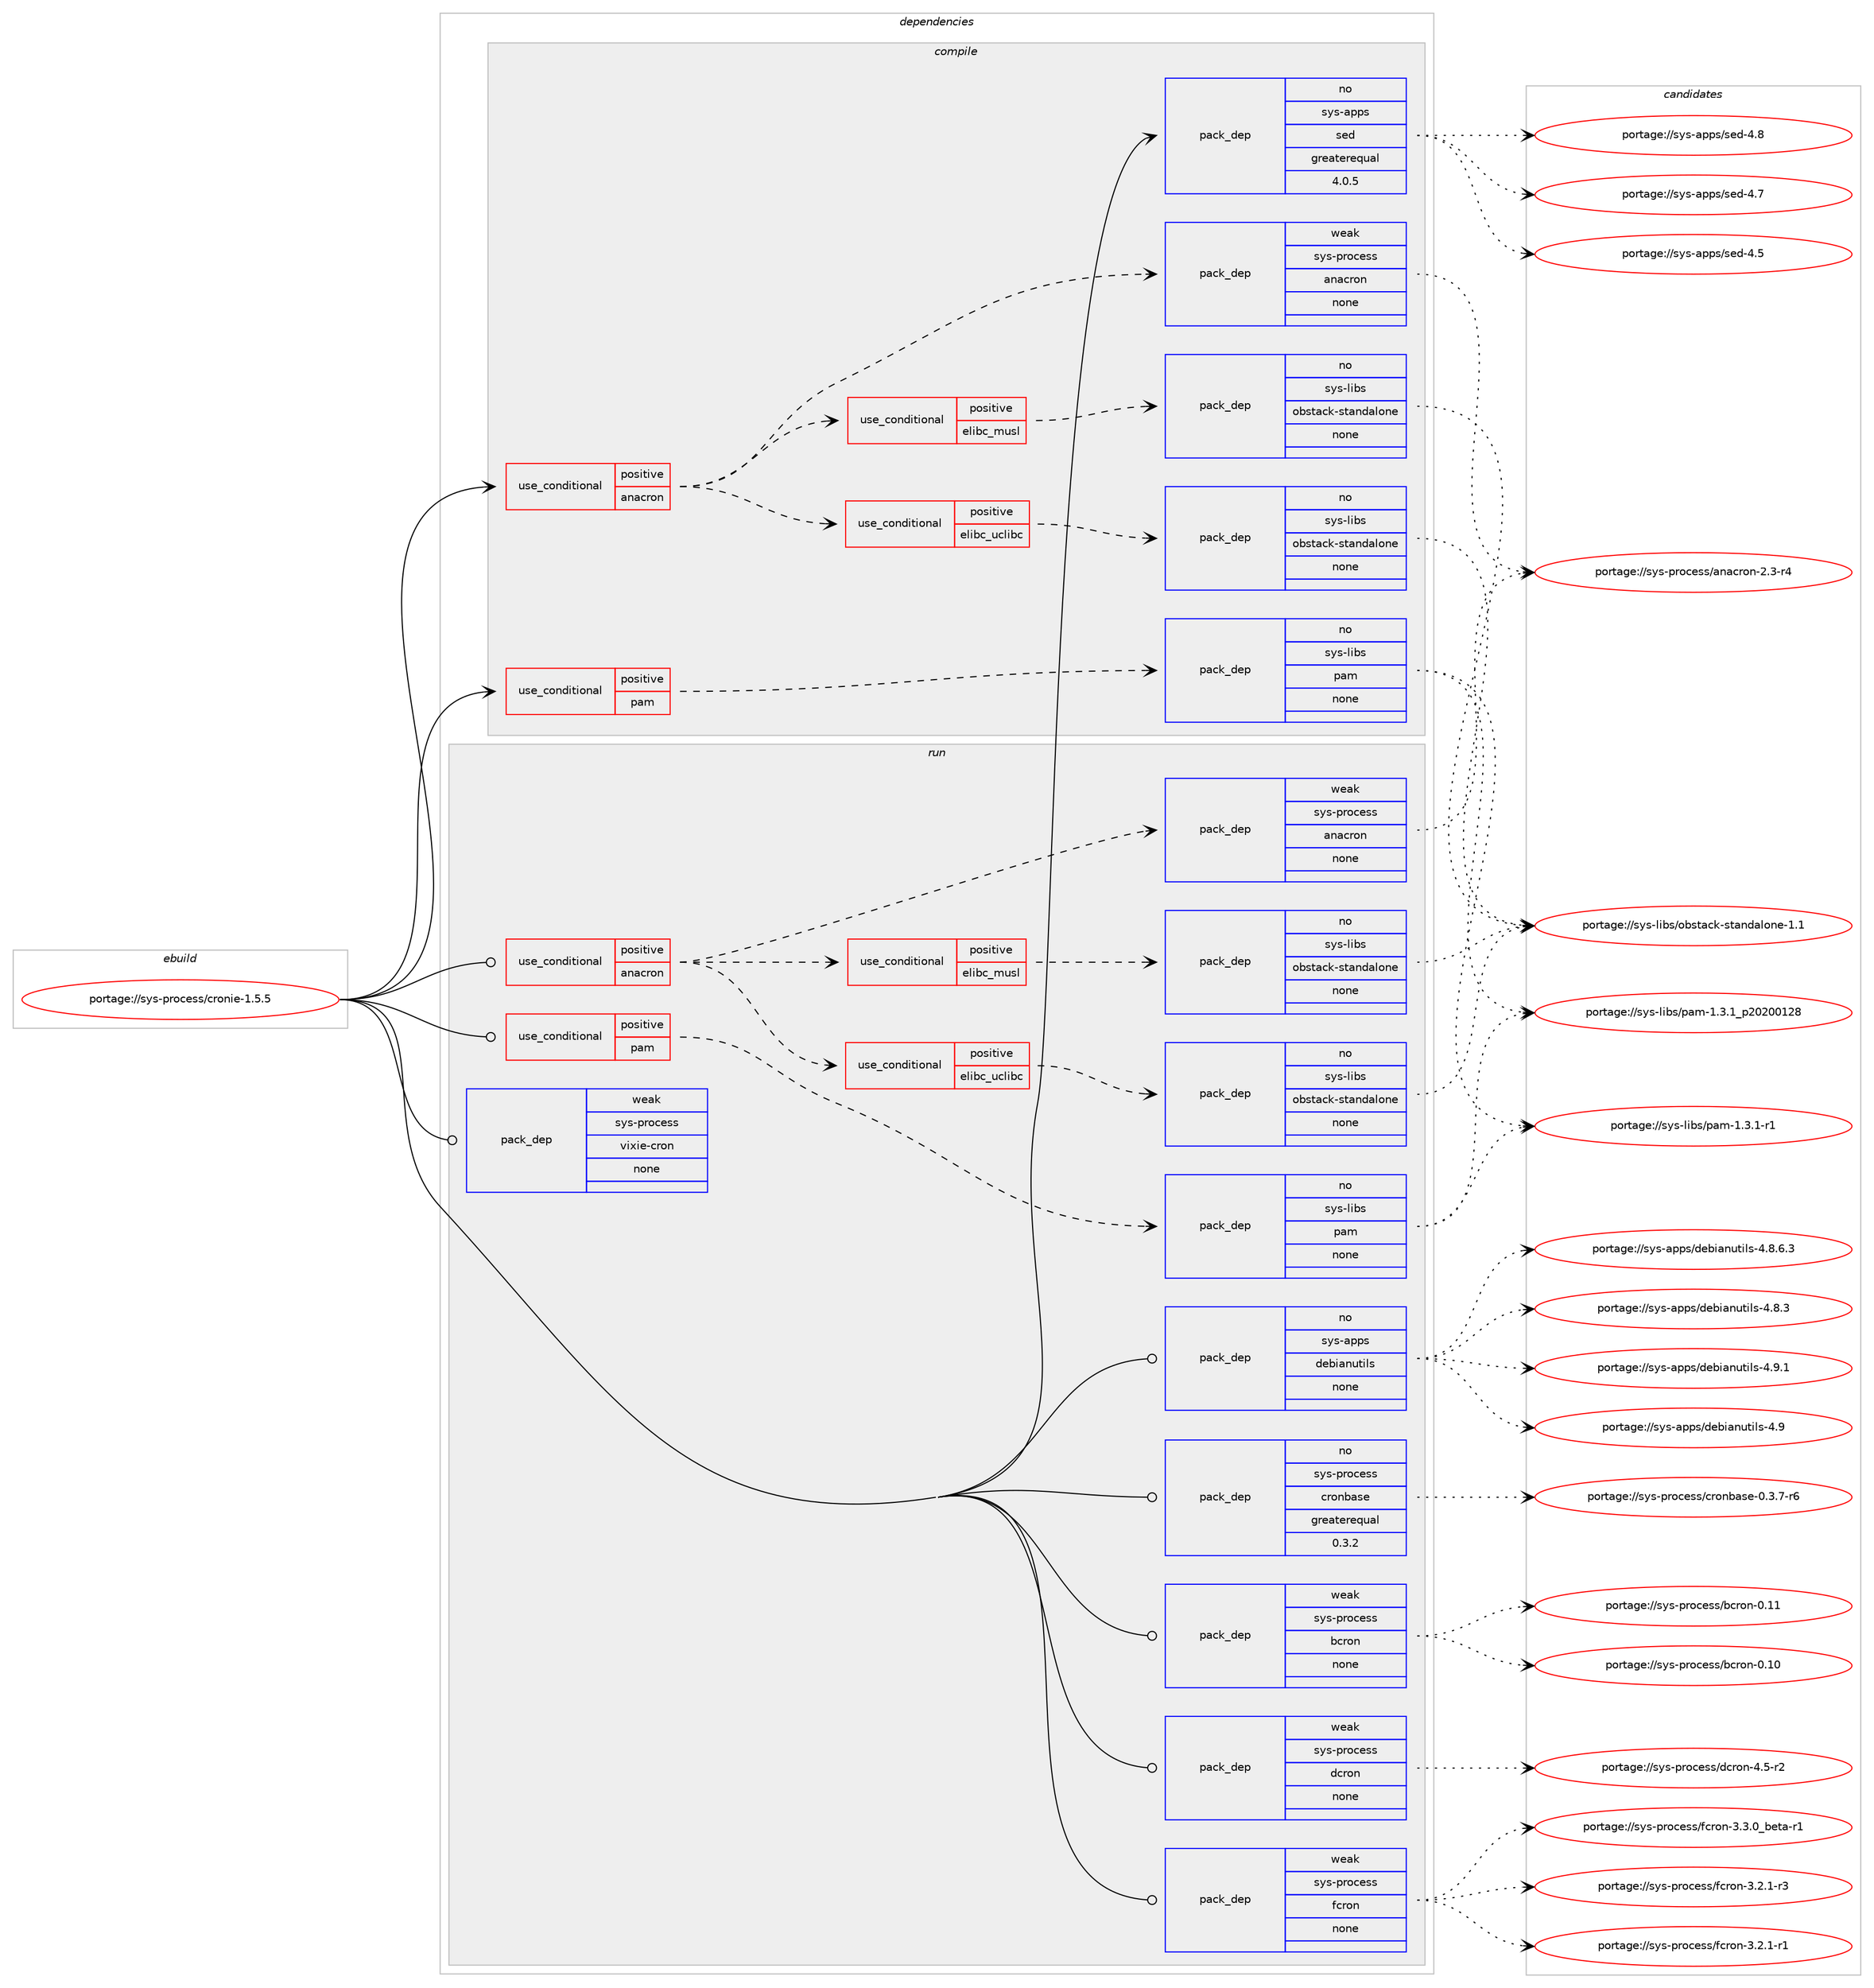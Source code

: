 digraph prolog {

# *************
# Graph options
# *************

newrank=true;
concentrate=true;
compound=true;
graph [rankdir=LR,fontname=Helvetica,fontsize=10,ranksep=1.5];#, ranksep=2.5, nodesep=0.2];
edge  [arrowhead=vee];
node  [fontname=Helvetica,fontsize=10];

# **********
# The ebuild
# **********

subgraph cluster_leftcol {
color=gray;
rank=same;
label=<<i>ebuild</i>>;
id [label="portage://sys-process/cronie-1.5.5", color=red, width=4, href="../sys-process/cronie-1.5.5.svg"];
}

# ****************
# The dependencies
# ****************

subgraph cluster_midcol {
color=gray;
label=<<i>dependencies</i>>;
subgraph cluster_compile {
fillcolor="#eeeeee";
style=filled;
label=<<i>compile</i>>;
subgraph cond6855 {
dependency38125 [label=<<TABLE BORDER="0" CELLBORDER="1" CELLSPACING="0" CELLPADDING="4"><TR><TD ROWSPAN="3" CELLPADDING="10">use_conditional</TD></TR><TR><TD>positive</TD></TR><TR><TD>anacron</TD></TR></TABLE>>, shape=none, color=red];
subgraph pack30383 {
dependency38126 [label=<<TABLE BORDER="0" CELLBORDER="1" CELLSPACING="0" CELLPADDING="4" WIDTH="220"><TR><TD ROWSPAN="6" CELLPADDING="30">pack_dep</TD></TR><TR><TD WIDTH="110">weak</TD></TR><TR><TD>sys-process</TD></TR><TR><TD>anacron</TD></TR><TR><TD>none</TD></TR><TR><TD></TD></TR></TABLE>>, shape=none, color=blue];
}
dependency38125:e -> dependency38126:w [weight=20,style="dashed",arrowhead="vee"];
subgraph cond6856 {
dependency38127 [label=<<TABLE BORDER="0" CELLBORDER="1" CELLSPACING="0" CELLPADDING="4"><TR><TD ROWSPAN="3" CELLPADDING="10">use_conditional</TD></TR><TR><TD>positive</TD></TR><TR><TD>elibc_musl</TD></TR></TABLE>>, shape=none, color=red];
subgraph pack30384 {
dependency38128 [label=<<TABLE BORDER="0" CELLBORDER="1" CELLSPACING="0" CELLPADDING="4" WIDTH="220"><TR><TD ROWSPAN="6" CELLPADDING="30">pack_dep</TD></TR><TR><TD WIDTH="110">no</TD></TR><TR><TD>sys-libs</TD></TR><TR><TD>obstack-standalone</TD></TR><TR><TD>none</TD></TR><TR><TD></TD></TR></TABLE>>, shape=none, color=blue];
}
dependency38127:e -> dependency38128:w [weight=20,style="dashed",arrowhead="vee"];
}
dependency38125:e -> dependency38127:w [weight=20,style="dashed",arrowhead="vee"];
subgraph cond6857 {
dependency38129 [label=<<TABLE BORDER="0" CELLBORDER="1" CELLSPACING="0" CELLPADDING="4"><TR><TD ROWSPAN="3" CELLPADDING="10">use_conditional</TD></TR><TR><TD>positive</TD></TR><TR><TD>elibc_uclibc</TD></TR></TABLE>>, shape=none, color=red];
subgraph pack30385 {
dependency38130 [label=<<TABLE BORDER="0" CELLBORDER="1" CELLSPACING="0" CELLPADDING="4" WIDTH="220"><TR><TD ROWSPAN="6" CELLPADDING="30">pack_dep</TD></TR><TR><TD WIDTH="110">no</TD></TR><TR><TD>sys-libs</TD></TR><TR><TD>obstack-standalone</TD></TR><TR><TD>none</TD></TR><TR><TD></TD></TR></TABLE>>, shape=none, color=blue];
}
dependency38129:e -> dependency38130:w [weight=20,style="dashed",arrowhead="vee"];
}
dependency38125:e -> dependency38129:w [weight=20,style="dashed",arrowhead="vee"];
}
id:e -> dependency38125:w [weight=20,style="solid",arrowhead="vee"];
subgraph cond6858 {
dependency38131 [label=<<TABLE BORDER="0" CELLBORDER="1" CELLSPACING="0" CELLPADDING="4"><TR><TD ROWSPAN="3" CELLPADDING="10">use_conditional</TD></TR><TR><TD>positive</TD></TR><TR><TD>pam</TD></TR></TABLE>>, shape=none, color=red];
subgraph pack30386 {
dependency38132 [label=<<TABLE BORDER="0" CELLBORDER="1" CELLSPACING="0" CELLPADDING="4" WIDTH="220"><TR><TD ROWSPAN="6" CELLPADDING="30">pack_dep</TD></TR><TR><TD WIDTH="110">no</TD></TR><TR><TD>sys-libs</TD></TR><TR><TD>pam</TD></TR><TR><TD>none</TD></TR><TR><TD></TD></TR></TABLE>>, shape=none, color=blue];
}
dependency38131:e -> dependency38132:w [weight=20,style="dashed",arrowhead="vee"];
}
id:e -> dependency38131:w [weight=20,style="solid",arrowhead="vee"];
subgraph pack30387 {
dependency38133 [label=<<TABLE BORDER="0" CELLBORDER="1" CELLSPACING="0" CELLPADDING="4" WIDTH="220"><TR><TD ROWSPAN="6" CELLPADDING="30">pack_dep</TD></TR><TR><TD WIDTH="110">no</TD></TR><TR><TD>sys-apps</TD></TR><TR><TD>sed</TD></TR><TR><TD>greaterequal</TD></TR><TR><TD>4.0.5</TD></TR></TABLE>>, shape=none, color=blue];
}
id:e -> dependency38133:w [weight=20,style="solid",arrowhead="vee"];
}
subgraph cluster_compileandrun {
fillcolor="#eeeeee";
style=filled;
label=<<i>compile and run</i>>;
}
subgraph cluster_run {
fillcolor="#eeeeee";
style=filled;
label=<<i>run</i>>;
subgraph cond6859 {
dependency38134 [label=<<TABLE BORDER="0" CELLBORDER="1" CELLSPACING="0" CELLPADDING="4"><TR><TD ROWSPAN="3" CELLPADDING="10">use_conditional</TD></TR><TR><TD>positive</TD></TR><TR><TD>anacron</TD></TR></TABLE>>, shape=none, color=red];
subgraph pack30388 {
dependency38135 [label=<<TABLE BORDER="0" CELLBORDER="1" CELLSPACING="0" CELLPADDING="4" WIDTH="220"><TR><TD ROWSPAN="6" CELLPADDING="30">pack_dep</TD></TR><TR><TD WIDTH="110">weak</TD></TR><TR><TD>sys-process</TD></TR><TR><TD>anacron</TD></TR><TR><TD>none</TD></TR><TR><TD></TD></TR></TABLE>>, shape=none, color=blue];
}
dependency38134:e -> dependency38135:w [weight=20,style="dashed",arrowhead="vee"];
subgraph cond6860 {
dependency38136 [label=<<TABLE BORDER="0" CELLBORDER="1" CELLSPACING="0" CELLPADDING="4"><TR><TD ROWSPAN="3" CELLPADDING="10">use_conditional</TD></TR><TR><TD>positive</TD></TR><TR><TD>elibc_musl</TD></TR></TABLE>>, shape=none, color=red];
subgraph pack30389 {
dependency38137 [label=<<TABLE BORDER="0" CELLBORDER="1" CELLSPACING="0" CELLPADDING="4" WIDTH="220"><TR><TD ROWSPAN="6" CELLPADDING="30">pack_dep</TD></TR><TR><TD WIDTH="110">no</TD></TR><TR><TD>sys-libs</TD></TR><TR><TD>obstack-standalone</TD></TR><TR><TD>none</TD></TR><TR><TD></TD></TR></TABLE>>, shape=none, color=blue];
}
dependency38136:e -> dependency38137:w [weight=20,style="dashed",arrowhead="vee"];
}
dependency38134:e -> dependency38136:w [weight=20,style="dashed",arrowhead="vee"];
subgraph cond6861 {
dependency38138 [label=<<TABLE BORDER="0" CELLBORDER="1" CELLSPACING="0" CELLPADDING="4"><TR><TD ROWSPAN="3" CELLPADDING="10">use_conditional</TD></TR><TR><TD>positive</TD></TR><TR><TD>elibc_uclibc</TD></TR></TABLE>>, shape=none, color=red];
subgraph pack30390 {
dependency38139 [label=<<TABLE BORDER="0" CELLBORDER="1" CELLSPACING="0" CELLPADDING="4" WIDTH="220"><TR><TD ROWSPAN="6" CELLPADDING="30">pack_dep</TD></TR><TR><TD WIDTH="110">no</TD></TR><TR><TD>sys-libs</TD></TR><TR><TD>obstack-standalone</TD></TR><TR><TD>none</TD></TR><TR><TD></TD></TR></TABLE>>, shape=none, color=blue];
}
dependency38138:e -> dependency38139:w [weight=20,style="dashed",arrowhead="vee"];
}
dependency38134:e -> dependency38138:w [weight=20,style="dashed",arrowhead="vee"];
}
id:e -> dependency38134:w [weight=20,style="solid",arrowhead="odot"];
subgraph cond6862 {
dependency38140 [label=<<TABLE BORDER="0" CELLBORDER="1" CELLSPACING="0" CELLPADDING="4"><TR><TD ROWSPAN="3" CELLPADDING="10">use_conditional</TD></TR><TR><TD>positive</TD></TR><TR><TD>pam</TD></TR></TABLE>>, shape=none, color=red];
subgraph pack30391 {
dependency38141 [label=<<TABLE BORDER="0" CELLBORDER="1" CELLSPACING="0" CELLPADDING="4" WIDTH="220"><TR><TD ROWSPAN="6" CELLPADDING="30">pack_dep</TD></TR><TR><TD WIDTH="110">no</TD></TR><TR><TD>sys-libs</TD></TR><TR><TD>pam</TD></TR><TR><TD>none</TD></TR><TR><TD></TD></TR></TABLE>>, shape=none, color=blue];
}
dependency38140:e -> dependency38141:w [weight=20,style="dashed",arrowhead="vee"];
}
id:e -> dependency38140:w [weight=20,style="solid",arrowhead="odot"];
subgraph pack30392 {
dependency38142 [label=<<TABLE BORDER="0" CELLBORDER="1" CELLSPACING="0" CELLPADDING="4" WIDTH="220"><TR><TD ROWSPAN="6" CELLPADDING="30">pack_dep</TD></TR><TR><TD WIDTH="110">no</TD></TR><TR><TD>sys-apps</TD></TR><TR><TD>debianutils</TD></TR><TR><TD>none</TD></TR><TR><TD></TD></TR></TABLE>>, shape=none, color=blue];
}
id:e -> dependency38142:w [weight=20,style="solid",arrowhead="odot"];
subgraph pack30393 {
dependency38143 [label=<<TABLE BORDER="0" CELLBORDER="1" CELLSPACING="0" CELLPADDING="4" WIDTH="220"><TR><TD ROWSPAN="6" CELLPADDING="30">pack_dep</TD></TR><TR><TD WIDTH="110">no</TD></TR><TR><TD>sys-process</TD></TR><TR><TD>cronbase</TD></TR><TR><TD>greaterequal</TD></TR><TR><TD>0.3.2</TD></TR></TABLE>>, shape=none, color=blue];
}
id:e -> dependency38143:w [weight=20,style="solid",arrowhead="odot"];
subgraph pack30394 {
dependency38144 [label=<<TABLE BORDER="0" CELLBORDER="1" CELLSPACING="0" CELLPADDING="4" WIDTH="220"><TR><TD ROWSPAN="6" CELLPADDING="30">pack_dep</TD></TR><TR><TD WIDTH="110">weak</TD></TR><TR><TD>sys-process</TD></TR><TR><TD>bcron</TD></TR><TR><TD>none</TD></TR><TR><TD></TD></TR></TABLE>>, shape=none, color=blue];
}
id:e -> dependency38144:w [weight=20,style="solid",arrowhead="odot"];
subgraph pack30395 {
dependency38145 [label=<<TABLE BORDER="0" CELLBORDER="1" CELLSPACING="0" CELLPADDING="4" WIDTH="220"><TR><TD ROWSPAN="6" CELLPADDING="30">pack_dep</TD></TR><TR><TD WIDTH="110">weak</TD></TR><TR><TD>sys-process</TD></TR><TR><TD>dcron</TD></TR><TR><TD>none</TD></TR><TR><TD></TD></TR></TABLE>>, shape=none, color=blue];
}
id:e -> dependency38145:w [weight=20,style="solid",arrowhead="odot"];
subgraph pack30396 {
dependency38146 [label=<<TABLE BORDER="0" CELLBORDER="1" CELLSPACING="0" CELLPADDING="4" WIDTH="220"><TR><TD ROWSPAN="6" CELLPADDING="30">pack_dep</TD></TR><TR><TD WIDTH="110">weak</TD></TR><TR><TD>sys-process</TD></TR><TR><TD>fcron</TD></TR><TR><TD>none</TD></TR><TR><TD></TD></TR></TABLE>>, shape=none, color=blue];
}
id:e -> dependency38146:w [weight=20,style="solid",arrowhead="odot"];
subgraph pack30397 {
dependency38147 [label=<<TABLE BORDER="0" CELLBORDER="1" CELLSPACING="0" CELLPADDING="4" WIDTH="220"><TR><TD ROWSPAN="6" CELLPADDING="30">pack_dep</TD></TR><TR><TD WIDTH="110">weak</TD></TR><TR><TD>sys-process</TD></TR><TR><TD>vixie-cron</TD></TR><TR><TD>none</TD></TR><TR><TD></TD></TR></TABLE>>, shape=none, color=blue];
}
id:e -> dependency38147:w [weight=20,style="solid",arrowhead="odot"];
}
}

# **************
# The candidates
# **************

subgraph cluster_choices {
rank=same;
color=gray;
label=<<i>candidates</i>>;

subgraph choice30383 {
color=black;
nodesep=1;
choice115121115451121141119910111511547971109799114111110455046514511452 [label="portage://sys-process/anacron-2.3-r4", color=red, width=4,href="../sys-process/anacron-2.3-r4.svg"];
dependency38126:e -> choice115121115451121141119910111511547971109799114111110455046514511452:w [style=dotted,weight="100"];
}
subgraph choice30384 {
color=black;
nodesep=1;
choice11512111545108105981154711198115116979910745115116971101009710811111010145494649 [label="portage://sys-libs/obstack-standalone-1.1", color=red, width=4,href="../sys-libs/obstack-standalone-1.1.svg"];
dependency38128:e -> choice11512111545108105981154711198115116979910745115116971101009710811111010145494649:w [style=dotted,weight="100"];
}
subgraph choice30385 {
color=black;
nodesep=1;
choice11512111545108105981154711198115116979910745115116971101009710811111010145494649 [label="portage://sys-libs/obstack-standalone-1.1", color=red, width=4,href="../sys-libs/obstack-standalone-1.1.svg"];
dependency38130:e -> choice11512111545108105981154711198115116979910745115116971101009710811111010145494649:w [style=dotted,weight="100"];
}
subgraph choice30386 {
color=black;
nodesep=1;
choice11512111545108105981154711297109454946514649951125048504848495056 [label="portage://sys-libs/pam-1.3.1_p20200128", color=red, width=4,href="../sys-libs/pam-1.3.1_p20200128.svg"];
choice115121115451081059811547112971094549465146494511449 [label="portage://sys-libs/pam-1.3.1-r1", color=red, width=4,href="../sys-libs/pam-1.3.1-r1.svg"];
dependency38132:e -> choice11512111545108105981154711297109454946514649951125048504848495056:w [style=dotted,weight="100"];
dependency38132:e -> choice115121115451081059811547112971094549465146494511449:w [style=dotted,weight="100"];
}
subgraph choice30387 {
color=black;
nodesep=1;
choice11512111545971121121154711510110045524656 [label="portage://sys-apps/sed-4.8", color=red, width=4,href="../sys-apps/sed-4.8.svg"];
choice11512111545971121121154711510110045524655 [label="portage://sys-apps/sed-4.7", color=red, width=4,href="../sys-apps/sed-4.7.svg"];
choice11512111545971121121154711510110045524653 [label="portage://sys-apps/sed-4.5", color=red, width=4,href="../sys-apps/sed-4.5.svg"];
dependency38133:e -> choice11512111545971121121154711510110045524656:w [style=dotted,weight="100"];
dependency38133:e -> choice11512111545971121121154711510110045524655:w [style=dotted,weight="100"];
dependency38133:e -> choice11512111545971121121154711510110045524653:w [style=dotted,weight="100"];
}
subgraph choice30388 {
color=black;
nodesep=1;
choice115121115451121141119910111511547971109799114111110455046514511452 [label="portage://sys-process/anacron-2.3-r4", color=red, width=4,href="../sys-process/anacron-2.3-r4.svg"];
dependency38135:e -> choice115121115451121141119910111511547971109799114111110455046514511452:w [style=dotted,weight="100"];
}
subgraph choice30389 {
color=black;
nodesep=1;
choice11512111545108105981154711198115116979910745115116971101009710811111010145494649 [label="portage://sys-libs/obstack-standalone-1.1", color=red, width=4,href="../sys-libs/obstack-standalone-1.1.svg"];
dependency38137:e -> choice11512111545108105981154711198115116979910745115116971101009710811111010145494649:w [style=dotted,weight="100"];
}
subgraph choice30390 {
color=black;
nodesep=1;
choice11512111545108105981154711198115116979910745115116971101009710811111010145494649 [label="portage://sys-libs/obstack-standalone-1.1", color=red, width=4,href="../sys-libs/obstack-standalone-1.1.svg"];
dependency38139:e -> choice11512111545108105981154711198115116979910745115116971101009710811111010145494649:w [style=dotted,weight="100"];
}
subgraph choice30391 {
color=black;
nodesep=1;
choice11512111545108105981154711297109454946514649951125048504848495056 [label="portage://sys-libs/pam-1.3.1_p20200128", color=red, width=4,href="../sys-libs/pam-1.3.1_p20200128.svg"];
choice115121115451081059811547112971094549465146494511449 [label="portage://sys-libs/pam-1.3.1-r1", color=red, width=4,href="../sys-libs/pam-1.3.1-r1.svg"];
dependency38141:e -> choice11512111545108105981154711297109454946514649951125048504848495056:w [style=dotted,weight="100"];
dependency38141:e -> choice115121115451081059811547112971094549465146494511449:w [style=dotted,weight="100"];
}
subgraph choice30392 {
color=black;
nodesep=1;
choice1151211154597112112115471001019810597110117116105108115455246574649 [label="portage://sys-apps/debianutils-4.9.1", color=red, width=4,href="../sys-apps/debianutils-4.9.1.svg"];
choice115121115459711211211547100101981059711011711610510811545524657 [label="portage://sys-apps/debianutils-4.9", color=red, width=4,href="../sys-apps/debianutils-4.9.svg"];
choice11512111545971121121154710010198105971101171161051081154552465646544651 [label="portage://sys-apps/debianutils-4.8.6.3", color=red, width=4,href="../sys-apps/debianutils-4.8.6.3.svg"];
choice1151211154597112112115471001019810597110117116105108115455246564651 [label="portage://sys-apps/debianutils-4.8.3", color=red, width=4,href="../sys-apps/debianutils-4.8.3.svg"];
dependency38142:e -> choice1151211154597112112115471001019810597110117116105108115455246574649:w [style=dotted,weight="100"];
dependency38142:e -> choice115121115459711211211547100101981059711011711610510811545524657:w [style=dotted,weight="100"];
dependency38142:e -> choice11512111545971121121154710010198105971101171161051081154552465646544651:w [style=dotted,weight="100"];
dependency38142:e -> choice1151211154597112112115471001019810597110117116105108115455246564651:w [style=dotted,weight="100"];
}
subgraph choice30393 {
color=black;
nodesep=1;
choice1151211154511211411199101115115479911411111098971151014548465146554511454 [label="portage://sys-process/cronbase-0.3.7-r6", color=red, width=4,href="../sys-process/cronbase-0.3.7-r6.svg"];
dependency38143:e -> choice1151211154511211411199101115115479911411111098971151014548465146554511454:w [style=dotted,weight="100"];
}
subgraph choice30394 {
color=black;
nodesep=1;
choice11512111545112114111991011151154798991141111104548464949 [label="portage://sys-process/bcron-0.11", color=red, width=4,href="../sys-process/bcron-0.11.svg"];
choice11512111545112114111991011151154798991141111104548464948 [label="portage://sys-process/bcron-0.10", color=red, width=4,href="../sys-process/bcron-0.10.svg"];
dependency38144:e -> choice11512111545112114111991011151154798991141111104548464949:w [style=dotted,weight="100"];
dependency38144:e -> choice11512111545112114111991011151154798991141111104548464948:w [style=dotted,weight="100"];
}
subgraph choice30395 {
color=black;
nodesep=1;
choice11512111545112114111991011151154710099114111110455246534511450 [label="portage://sys-process/dcron-4.5-r2", color=red, width=4,href="../sys-process/dcron-4.5-r2.svg"];
dependency38145:e -> choice11512111545112114111991011151154710099114111110455246534511450:w [style=dotted,weight="100"];
}
subgraph choice30396 {
color=black;
nodesep=1;
choice115121115451121141119910111511547102991141111104551465146489598101116974511449 [label="portage://sys-process/fcron-3.3.0_beta-r1", color=red, width=4,href="../sys-process/fcron-3.3.0_beta-r1.svg"];
choice115121115451121141119910111511547102991141111104551465046494511451 [label="portage://sys-process/fcron-3.2.1-r3", color=red, width=4,href="../sys-process/fcron-3.2.1-r3.svg"];
choice115121115451121141119910111511547102991141111104551465046494511449 [label="portage://sys-process/fcron-3.2.1-r1", color=red, width=4,href="../sys-process/fcron-3.2.1-r1.svg"];
dependency38146:e -> choice115121115451121141119910111511547102991141111104551465146489598101116974511449:w [style=dotted,weight="100"];
dependency38146:e -> choice115121115451121141119910111511547102991141111104551465046494511451:w [style=dotted,weight="100"];
dependency38146:e -> choice115121115451121141119910111511547102991141111104551465046494511449:w [style=dotted,weight="100"];
}
subgraph choice30397 {
color=black;
nodesep=1;
}
}

}
